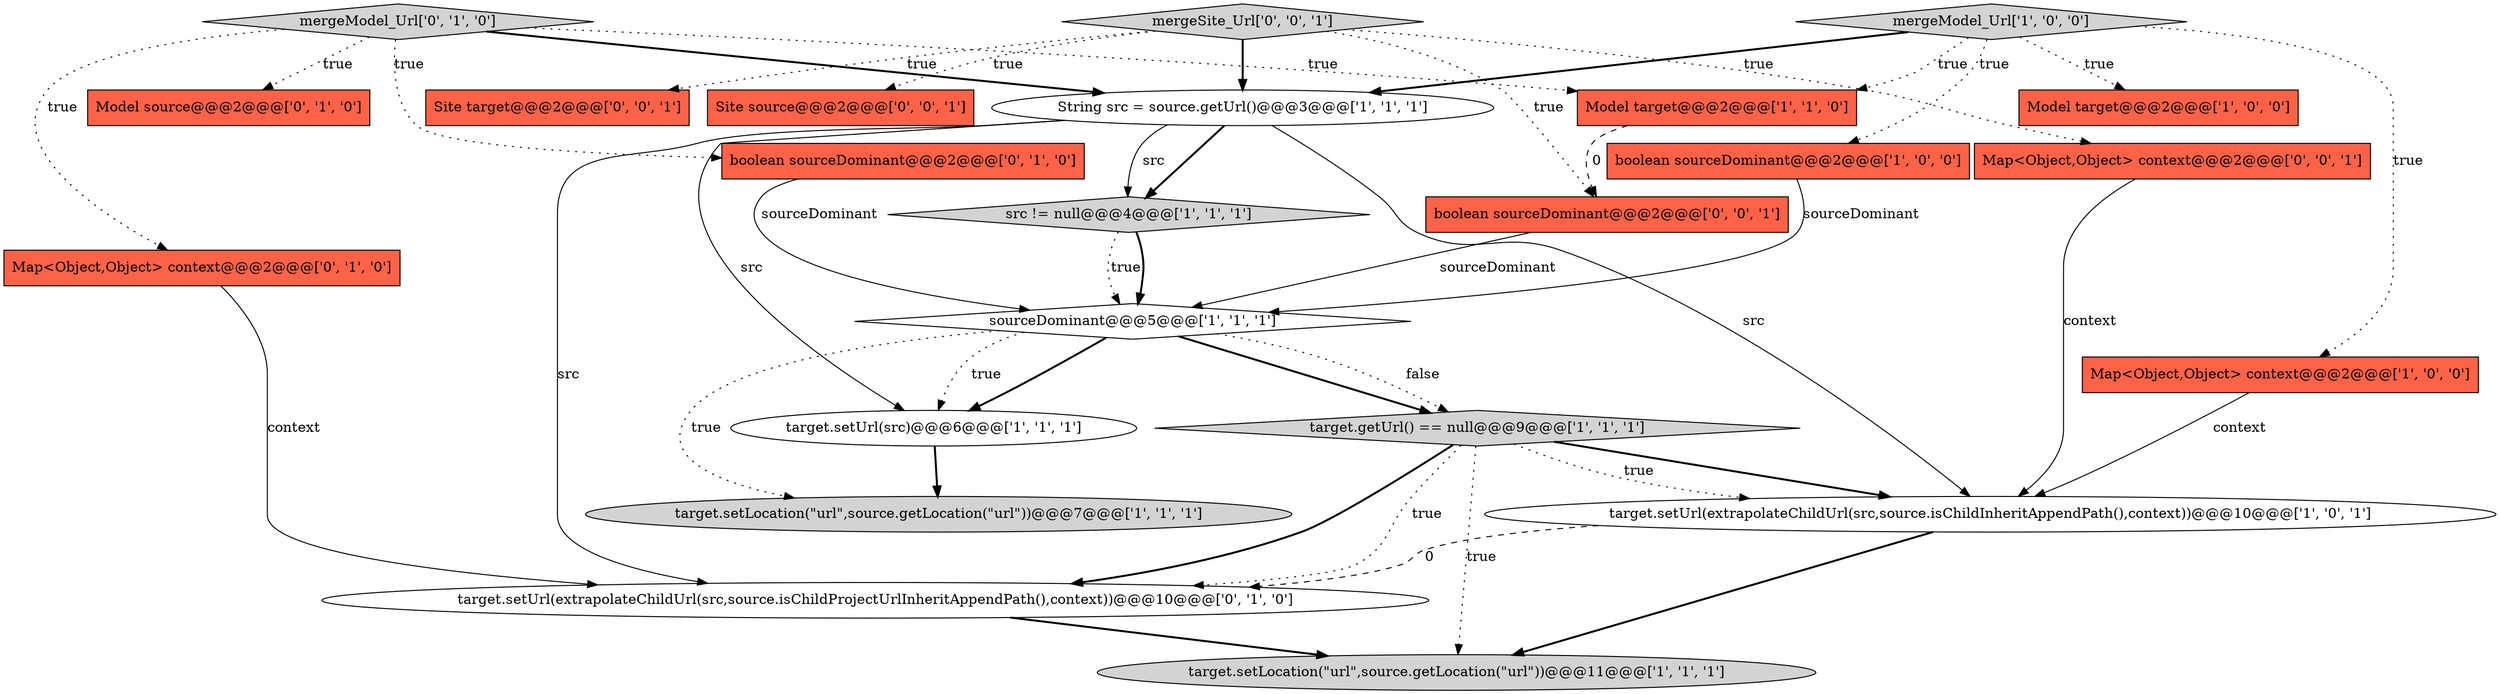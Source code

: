 digraph {
19 [style = filled, label = "Map<Object,Object> context@@@2@@@['0', '0', '1']", fillcolor = tomato, shape = box image = "AAA0AAABBB3BBB"];
18 [style = filled, label = "Site source@@@2@@@['0', '0', '1']", fillcolor = tomato, shape = box image = "AAA0AAABBB3BBB"];
5 [style = filled, label = "Model target@@@2@@@['1', '0', '0']", fillcolor = tomato, shape = box image = "AAA0AAABBB1BBB"];
20 [style = filled, label = "mergeSite_Url['0', '0', '1']", fillcolor = lightgray, shape = diamond image = "AAA0AAABBB3BBB"];
10 [style = filled, label = "target.setUrl(extrapolateChildUrl(src,source.isChildInheritAppendPath(),context))@@@10@@@['1', '0', '1']", fillcolor = white, shape = ellipse image = "AAA0AAABBB1BBB"];
4 [style = filled, label = "target.setUrl(src)@@@6@@@['1', '1', '1']", fillcolor = white, shape = ellipse image = "AAA0AAABBB1BBB"];
16 [style = filled, label = "mergeModel_Url['0', '1', '0']", fillcolor = lightgray, shape = diamond image = "AAA0AAABBB2BBB"];
15 [style = filled, label = "Map<Object,Object> context@@@2@@@['0', '1', '0']", fillcolor = tomato, shape = box image = "AAA0AAABBB2BBB"];
6 [style = filled, label = "target.setLocation(\"url\",source.getLocation(\"url\"))@@@11@@@['1', '1', '1']", fillcolor = lightgray, shape = ellipse image = "AAA0AAABBB1BBB"];
11 [style = filled, label = "String src = source.getUrl()@@@3@@@['1', '1', '1']", fillcolor = white, shape = ellipse image = "AAA0AAABBB1BBB"];
21 [style = filled, label = "Site target@@@2@@@['0', '0', '1']", fillcolor = tomato, shape = box image = "AAA0AAABBB3BBB"];
1 [style = filled, label = "target.setLocation(\"url\",source.getLocation(\"url\"))@@@7@@@['1', '1', '1']", fillcolor = lightgray, shape = ellipse image = "AAA0AAABBB1BBB"];
22 [style = filled, label = "boolean sourceDominant@@@2@@@['0', '0', '1']", fillcolor = tomato, shape = box image = "AAA0AAABBB3BBB"];
13 [style = filled, label = "target.setUrl(extrapolateChildUrl(src,source.isChildProjectUrlInheritAppendPath(),context))@@@10@@@['0', '1', '0']", fillcolor = white, shape = ellipse image = "AAA1AAABBB2BBB"];
9 [style = filled, label = "target.getUrl() == null@@@9@@@['1', '1', '1']", fillcolor = lightgray, shape = diamond image = "AAA0AAABBB1BBB"];
14 [style = filled, label = "Model source@@@2@@@['0', '1', '0']", fillcolor = tomato, shape = box image = "AAA0AAABBB2BBB"];
17 [style = filled, label = "boolean sourceDominant@@@2@@@['0', '1', '0']", fillcolor = tomato, shape = box image = "AAA0AAABBB2BBB"];
3 [style = filled, label = "mergeModel_Url['1', '0', '0']", fillcolor = lightgray, shape = diamond image = "AAA0AAABBB1BBB"];
2 [style = filled, label = "src != null@@@4@@@['1', '1', '1']", fillcolor = lightgray, shape = diamond image = "AAA0AAABBB1BBB"];
7 [style = filled, label = "Map<Object,Object> context@@@2@@@['1', '0', '0']", fillcolor = tomato, shape = box image = "AAA0AAABBB1BBB"];
12 [style = filled, label = "sourceDominant@@@5@@@['1', '1', '1']", fillcolor = white, shape = diamond image = "AAA0AAABBB1BBB"];
0 [style = filled, label = "boolean sourceDominant@@@2@@@['1', '0', '0']", fillcolor = tomato, shape = box image = "AAA0AAABBB1BBB"];
8 [style = filled, label = "Model target@@@2@@@['1', '1', '0']", fillcolor = tomato, shape = box image = "AAA0AAABBB1BBB"];
3->11 [style = bold, label=""];
10->6 [style = bold, label=""];
20->21 [style = dotted, label="true"];
11->4 [style = solid, label="src"];
0->12 [style = solid, label="sourceDominant"];
17->12 [style = solid, label="sourceDominant"];
20->18 [style = dotted, label="true"];
12->4 [style = bold, label=""];
9->13 [style = dotted, label="true"];
9->13 [style = bold, label=""];
13->6 [style = bold, label=""];
16->14 [style = dotted, label="true"];
3->8 [style = dotted, label="true"];
16->15 [style = dotted, label="true"];
11->13 [style = solid, label="src"];
11->2 [style = bold, label=""];
9->6 [style = dotted, label="true"];
4->1 [style = bold, label=""];
9->10 [style = dotted, label="true"];
3->0 [style = dotted, label="true"];
12->9 [style = bold, label=""];
12->9 [style = dotted, label="false"];
12->4 [style = dotted, label="true"];
7->10 [style = solid, label="context"];
22->12 [style = solid, label="sourceDominant"];
20->22 [style = dotted, label="true"];
2->12 [style = dotted, label="true"];
11->2 [style = solid, label="src"];
16->8 [style = dotted, label="true"];
20->19 [style = dotted, label="true"];
11->10 [style = solid, label="src"];
3->7 [style = dotted, label="true"];
15->13 [style = solid, label="context"];
12->1 [style = dotted, label="true"];
16->17 [style = dotted, label="true"];
16->11 [style = bold, label=""];
3->5 [style = dotted, label="true"];
10->13 [style = dashed, label="0"];
19->10 [style = solid, label="context"];
2->12 [style = bold, label=""];
8->22 [style = dashed, label="0"];
9->10 [style = bold, label=""];
20->11 [style = bold, label=""];
}
